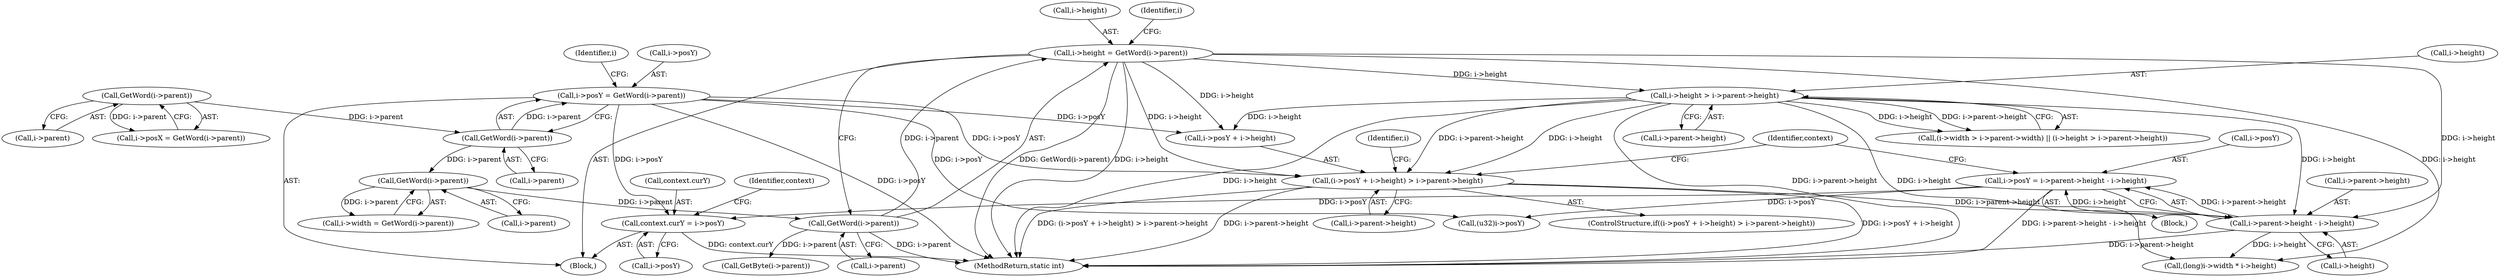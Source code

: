 digraph "0_ngiflib_cf429e0a2fe26b5f01ce0c8e9b79432e94509b6e@pointer" {
"1000318" [label="(Call,context.curY = i->posY)"];
"1000298" [label="(Call,i->posY = i->parent->height - i->height)"];
"1000302" [label="(Call,i->parent->height - i->height)"];
"1000271" [label="(Call,(i->posY + i->height) > i->parent->height)"];
"1000168" [label="(Call,i->posY = GetWord(i->parent))"];
"1000172" [label="(Call,GetWord(i->parent))"];
"1000164" [label="(Call,GetWord(i->parent))"];
"1000184" [label="(Call,i->height = GetWord(i->parent))"];
"1000188" [label="(Call,GetWord(i->parent))"];
"1000180" [label="(Call,GetWord(i->parent))"];
"1000203" [label="(Call,i->height > i->parent->height)"];
"1000912" [label="(MethodReturn,static int)"];
"1000180" [label="(Call,GetWord(i->parent))"];
"1000272" [label="(Call,i->posY + i->height)"];
"1000168" [label="(Call,i->posY = GetWord(i->parent))"];
"1000173" [label="(Call,i->parent)"];
"1000319" [label="(Call,context.curY)"];
"1000203" [label="(Call,i->height > i->parent->height)"];
"1000129" [label="(Block,)"];
"1000284" [label="(Block,)"];
"1000176" [label="(Call,i->width = GetWord(i->parent))"];
"1000270" [label="(ControlStructure,if((i->posY + i->height) > i->parent->height))"];
"1000308" [label="(Call,i->height)"];
"1000164" [label="(Call,GetWord(i->parent))"];
"1000160" [label="(Call,i->posX = GetWord(i->parent))"];
"1000169" [label="(Call,i->posY)"];
"1000165" [label="(Call,i->parent)"];
"1000185" [label="(Call,i->height)"];
"1000378" [label="(Call,GetByte(i->parent))"];
"1000313" [label="(Identifier,context)"];
"1000340" [label="(Call,(u32)i->posY)"];
"1000298" [label="(Call,i->posY = i->parent->height - i->height)"];
"1000184" [label="(Call,i->height = GetWord(i->parent))"];
"1000367" [label="(Call,(long)i->width * i->height)"];
"1000193" [label="(Call,(i->width > i->parent->width) || (i->height > i->parent->height))"];
"1000271" [label="(Call,(i->posY + i->height) > i->parent->height)"];
"1000189" [label="(Call,i->parent)"];
"1000207" [label="(Call,i->parent->height)"];
"1000196" [label="(Identifier,i)"];
"1000303" [label="(Call,i->parent->height)"];
"1000178" [label="(Identifier,i)"];
"1000318" [label="(Call,context.curY = i->posY)"];
"1000204" [label="(Call,i->height)"];
"1000328" [label="(Identifier,context)"];
"1000288" [label="(Identifier,i)"];
"1000322" [label="(Call,i->posY)"];
"1000188" [label="(Call,GetWord(i->parent))"];
"1000279" [label="(Call,i->parent->height)"];
"1000181" [label="(Call,i->parent)"];
"1000302" [label="(Call,i->parent->height - i->height)"];
"1000299" [label="(Call,i->posY)"];
"1000172" [label="(Call,GetWord(i->parent))"];
"1000318" -> "1000129"  [label="AST: "];
"1000318" -> "1000322"  [label="CFG: "];
"1000319" -> "1000318"  [label="AST: "];
"1000322" -> "1000318"  [label="AST: "];
"1000328" -> "1000318"  [label="CFG: "];
"1000318" -> "1000912"  [label="DDG: context.curY"];
"1000298" -> "1000318"  [label="DDG: i->posY"];
"1000168" -> "1000318"  [label="DDG: i->posY"];
"1000298" -> "1000284"  [label="AST: "];
"1000298" -> "1000302"  [label="CFG: "];
"1000299" -> "1000298"  [label="AST: "];
"1000302" -> "1000298"  [label="AST: "];
"1000313" -> "1000298"  [label="CFG: "];
"1000298" -> "1000912"  [label="DDG: i->parent->height - i->height"];
"1000302" -> "1000298"  [label="DDG: i->parent->height"];
"1000302" -> "1000298"  [label="DDG: i->height"];
"1000298" -> "1000340"  [label="DDG: i->posY"];
"1000302" -> "1000308"  [label="CFG: "];
"1000303" -> "1000302"  [label="AST: "];
"1000308" -> "1000302"  [label="AST: "];
"1000302" -> "1000912"  [label="DDG: i->parent->height"];
"1000271" -> "1000302"  [label="DDG: i->parent->height"];
"1000184" -> "1000302"  [label="DDG: i->height"];
"1000203" -> "1000302"  [label="DDG: i->height"];
"1000302" -> "1000367"  [label="DDG: i->height"];
"1000271" -> "1000270"  [label="AST: "];
"1000271" -> "1000279"  [label="CFG: "];
"1000272" -> "1000271"  [label="AST: "];
"1000279" -> "1000271"  [label="AST: "];
"1000288" -> "1000271"  [label="CFG: "];
"1000313" -> "1000271"  [label="CFG: "];
"1000271" -> "1000912"  [label="DDG: i->posY + i->height"];
"1000271" -> "1000912"  [label="DDG: (i->posY + i->height) > i->parent->height"];
"1000271" -> "1000912"  [label="DDG: i->parent->height"];
"1000168" -> "1000271"  [label="DDG: i->posY"];
"1000184" -> "1000271"  [label="DDG: i->height"];
"1000203" -> "1000271"  [label="DDG: i->height"];
"1000203" -> "1000271"  [label="DDG: i->parent->height"];
"1000168" -> "1000129"  [label="AST: "];
"1000168" -> "1000172"  [label="CFG: "];
"1000169" -> "1000168"  [label="AST: "];
"1000172" -> "1000168"  [label="AST: "];
"1000178" -> "1000168"  [label="CFG: "];
"1000168" -> "1000912"  [label="DDG: i->posY"];
"1000172" -> "1000168"  [label="DDG: i->parent"];
"1000168" -> "1000272"  [label="DDG: i->posY"];
"1000168" -> "1000340"  [label="DDG: i->posY"];
"1000172" -> "1000173"  [label="CFG: "];
"1000173" -> "1000172"  [label="AST: "];
"1000164" -> "1000172"  [label="DDG: i->parent"];
"1000172" -> "1000180"  [label="DDG: i->parent"];
"1000164" -> "1000160"  [label="AST: "];
"1000164" -> "1000165"  [label="CFG: "];
"1000165" -> "1000164"  [label="AST: "];
"1000160" -> "1000164"  [label="CFG: "];
"1000164" -> "1000160"  [label="DDG: i->parent"];
"1000184" -> "1000129"  [label="AST: "];
"1000184" -> "1000188"  [label="CFG: "];
"1000185" -> "1000184"  [label="AST: "];
"1000188" -> "1000184"  [label="AST: "];
"1000196" -> "1000184"  [label="CFG: "];
"1000184" -> "1000912"  [label="DDG: GetWord(i->parent)"];
"1000184" -> "1000912"  [label="DDG: i->height"];
"1000188" -> "1000184"  [label="DDG: i->parent"];
"1000184" -> "1000203"  [label="DDG: i->height"];
"1000184" -> "1000272"  [label="DDG: i->height"];
"1000184" -> "1000367"  [label="DDG: i->height"];
"1000188" -> "1000189"  [label="CFG: "];
"1000189" -> "1000188"  [label="AST: "];
"1000188" -> "1000912"  [label="DDG: i->parent"];
"1000180" -> "1000188"  [label="DDG: i->parent"];
"1000188" -> "1000378"  [label="DDG: i->parent"];
"1000180" -> "1000176"  [label="AST: "];
"1000180" -> "1000181"  [label="CFG: "];
"1000181" -> "1000180"  [label="AST: "];
"1000176" -> "1000180"  [label="CFG: "];
"1000180" -> "1000176"  [label="DDG: i->parent"];
"1000203" -> "1000193"  [label="AST: "];
"1000203" -> "1000207"  [label="CFG: "];
"1000204" -> "1000203"  [label="AST: "];
"1000207" -> "1000203"  [label="AST: "];
"1000193" -> "1000203"  [label="CFG: "];
"1000203" -> "1000912"  [label="DDG: i->parent->height"];
"1000203" -> "1000912"  [label="DDG: i->height"];
"1000203" -> "1000193"  [label="DDG: i->height"];
"1000203" -> "1000193"  [label="DDG: i->parent->height"];
"1000203" -> "1000272"  [label="DDG: i->height"];
"1000203" -> "1000367"  [label="DDG: i->height"];
}
